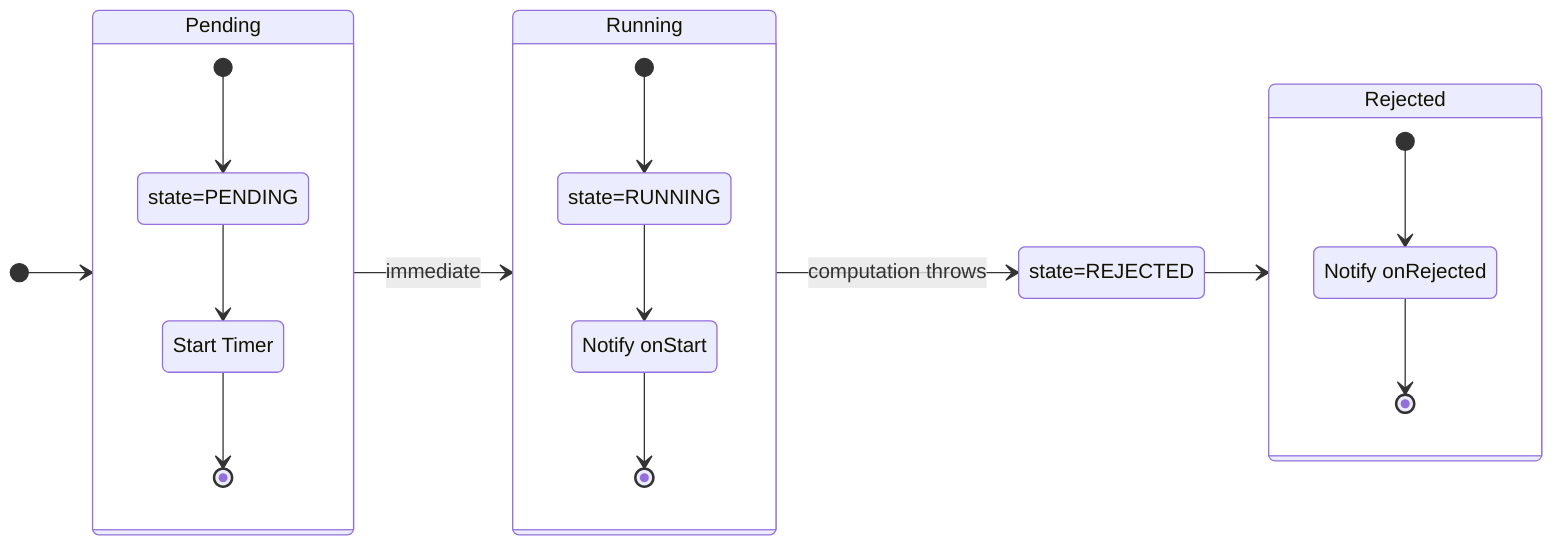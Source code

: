 stateDiagram-v2
    direction LR
    [*] --> Pending
    Pending --> Running : immediate
    Running --> state=REJECTED : computation throws
    state=REJECTED --> Rejected

    state Pending {
      [*] --> state=PENDING
      state=PENDING --> Timer
      Timer --> [*]
      Timer : Start Timer
    }

    state Running {
      [*] --> state=RUNNING
      state=RUNNING --> NotifyStarted
      NotifyStarted --> [*]
      NotifyStarted : Notify onStart
    }

    state Rejected {
      [*] --> NotifyRejected
      NotifyRejected --> [*]
      NotifyRejected : Notify onRejected
    }